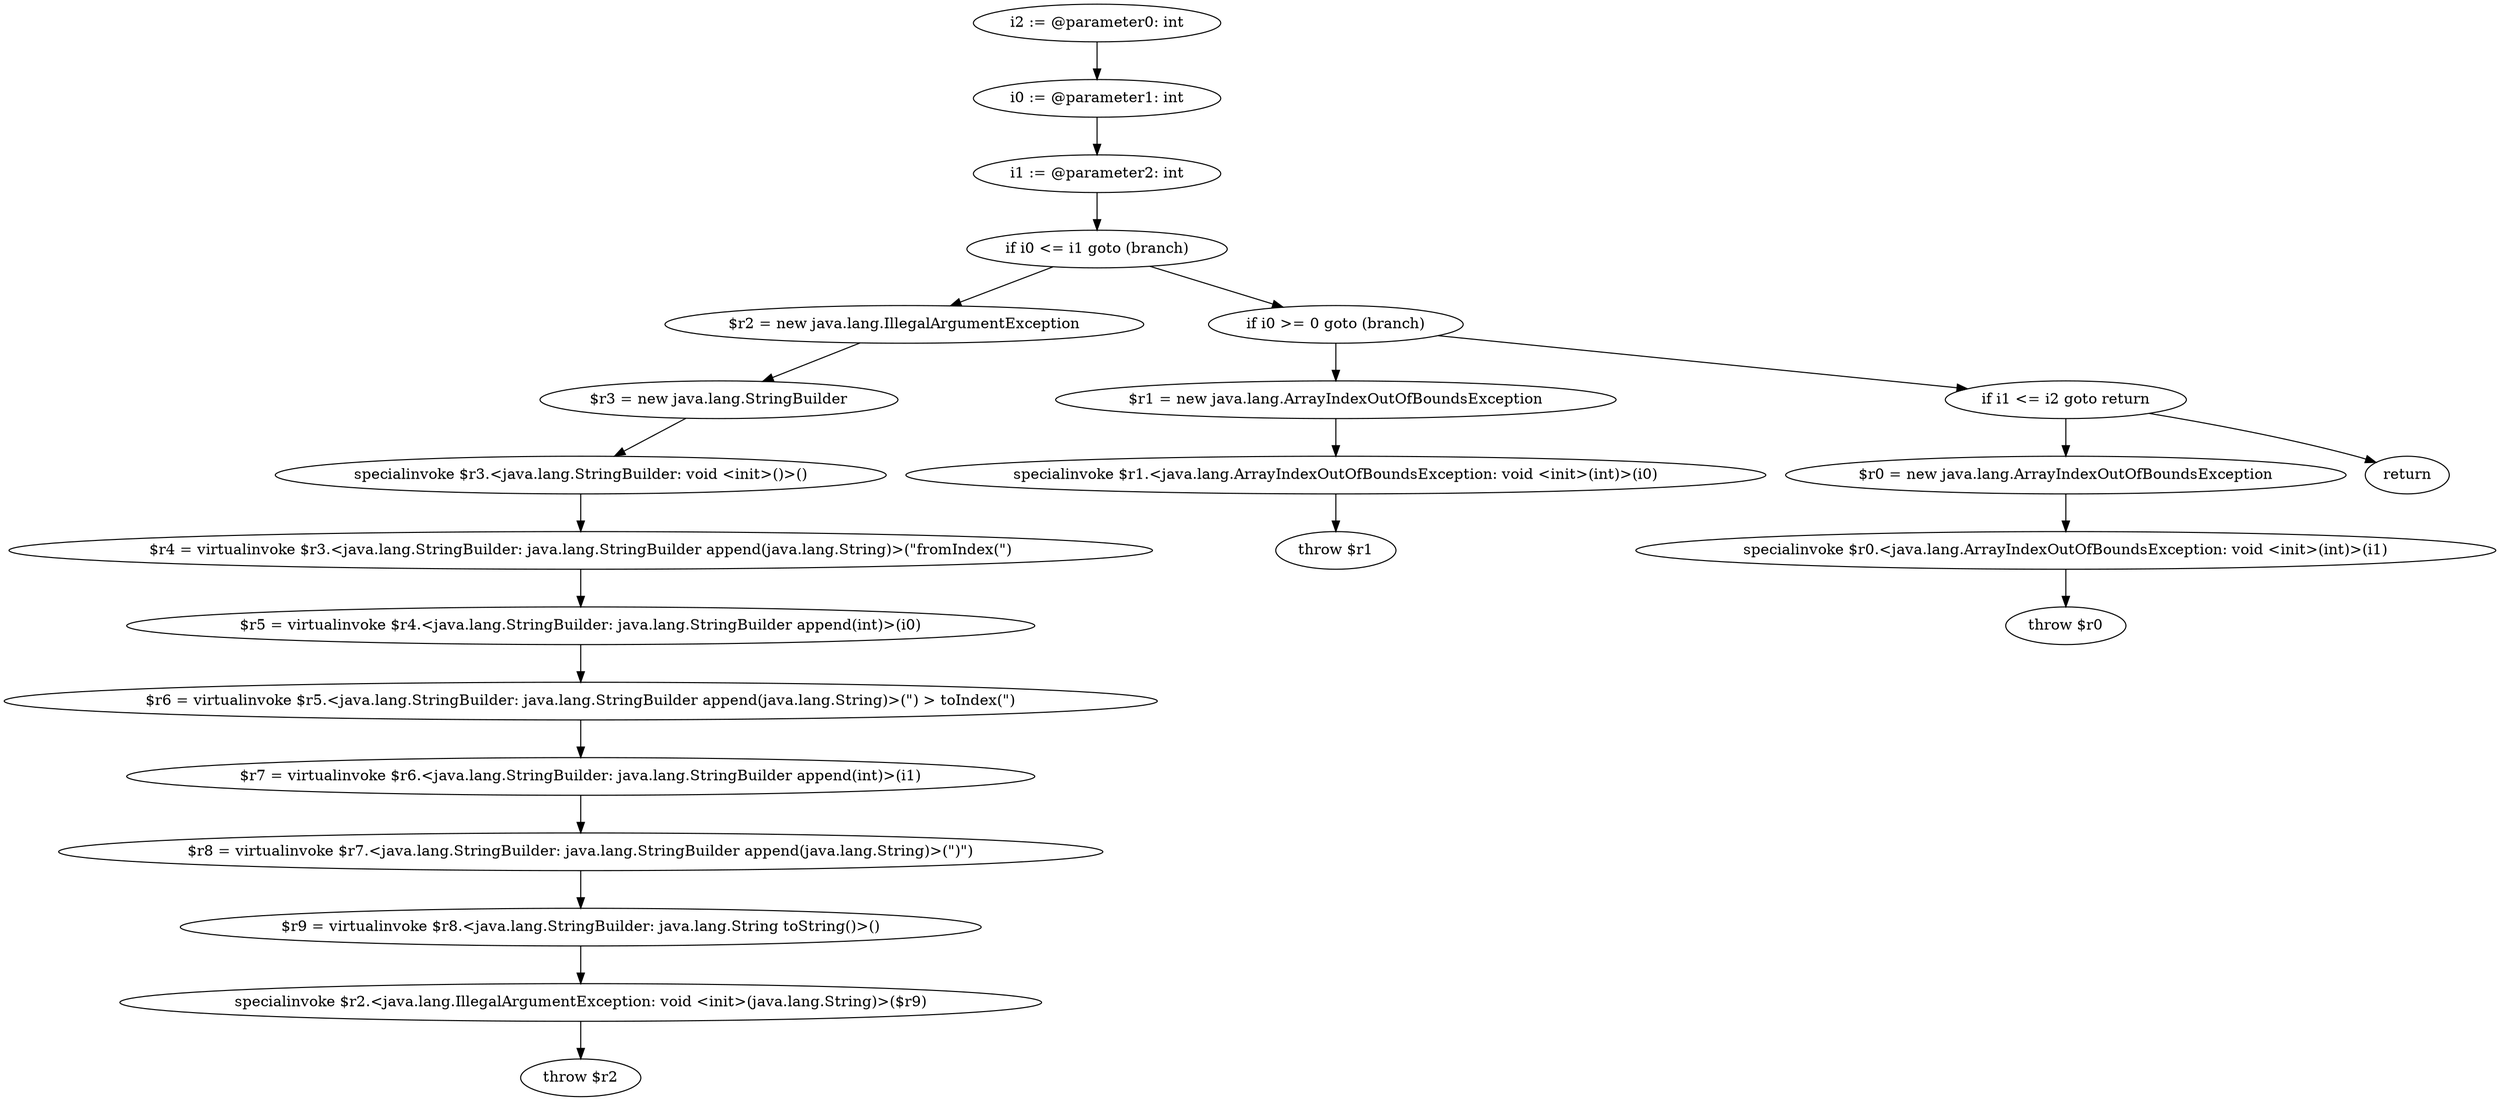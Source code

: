 digraph "unitGraph" {
    "i2 := @parameter0: int"
    "i0 := @parameter1: int"
    "i1 := @parameter2: int"
    "if i0 <= i1 goto (branch)"
    "$r2 = new java.lang.IllegalArgumentException"
    "$r3 = new java.lang.StringBuilder"
    "specialinvoke $r3.<java.lang.StringBuilder: void <init>()>()"
    "$r4 = virtualinvoke $r3.<java.lang.StringBuilder: java.lang.StringBuilder append(java.lang.String)>(\"fromIndex(\")"
    "$r5 = virtualinvoke $r4.<java.lang.StringBuilder: java.lang.StringBuilder append(int)>(i0)"
    "$r6 = virtualinvoke $r5.<java.lang.StringBuilder: java.lang.StringBuilder append(java.lang.String)>(\") > toIndex(\")"
    "$r7 = virtualinvoke $r6.<java.lang.StringBuilder: java.lang.StringBuilder append(int)>(i1)"
    "$r8 = virtualinvoke $r7.<java.lang.StringBuilder: java.lang.StringBuilder append(java.lang.String)>(\")\")"
    "$r9 = virtualinvoke $r8.<java.lang.StringBuilder: java.lang.String toString()>()"
    "specialinvoke $r2.<java.lang.IllegalArgumentException: void <init>(java.lang.String)>($r9)"
    "throw $r2"
    "if i0 >= 0 goto (branch)"
    "$r1 = new java.lang.ArrayIndexOutOfBoundsException"
    "specialinvoke $r1.<java.lang.ArrayIndexOutOfBoundsException: void <init>(int)>(i0)"
    "throw $r1"
    "if i1 <= i2 goto return"
    "$r0 = new java.lang.ArrayIndexOutOfBoundsException"
    "specialinvoke $r0.<java.lang.ArrayIndexOutOfBoundsException: void <init>(int)>(i1)"
    "throw $r0"
    "return"
    "i2 := @parameter0: int"->"i0 := @parameter1: int";
    "i0 := @parameter1: int"->"i1 := @parameter2: int";
    "i1 := @parameter2: int"->"if i0 <= i1 goto (branch)";
    "if i0 <= i1 goto (branch)"->"$r2 = new java.lang.IllegalArgumentException";
    "if i0 <= i1 goto (branch)"->"if i0 >= 0 goto (branch)";
    "$r2 = new java.lang.IllegalArgumentException"->"$r3 = new java.lang.StringBuilder";
    "$r3 = new java.lang.StringBuilder"->"specialinvoke $r3.<java.lang.StringBuilder: void <init>()>()";
    "specialinvoke $r3.<java.lang.StringBuilder: void <init>()>()"->"$r4 = virtualinvoke $r3.<java.lang.StringBuilder: java.lang.StringBuilder append(java.lang.String)>(\"fromIndex(\")";
    "$r4 = virtualinvoke $r3.<java.lang.StringBuilder: java.lang.StringBuilder append(java.lang.String)>(\"fromIndex(\")"->"$r5 = virtualinvoke $r4.<java.lang.StringBuilder: java.lang.StringBuilder append(int)>(i0)";
    "$r5 = virtualinvoke $r4.<java.lang.StringBuilder: java.lang.StringBuilder append(int)>(i0)"->"$r6 = virtualinvoke $r5.<java.lang.StringBuilder: java.lang.StringBuilder append(java.lang.String)>(\") > toIndex(\")";
    "$r6 = virtualinvoke $r5.<java.lang.StringBuilder: java.lang.StringBuilder append(java.lang.String)>(\") > toIndex(\")"->"$r7 = virtualinvoke $r6.<java.lang.StringBuilder: java.lang.StringBuilder append(int)>(i1)";
    "$r7 = virtualinvoke $r6.<java.lang.StringBuilder: java.lang.StringBuilder append(int)>(i1)"->"$r8 = virtualinvoke $r7.<java.lang.StringBuilder: java.lang.StringBuilder append(java.lang.String)>(\")\")";
    "$r8 = virtualinvoke $r7.<java.lang.StringBuilder: java.lang.StringBuilder append(java.lang.String)>(\")\")"->"$r9 = virtualinvoke $r8.<java.lang.StringBuilder: java.lang.String toString()>()";
    "$r9 = virtualinvoke $r8.<java.lang.StringBuilder: java.lang.String toString()>()"->"specialinvoke $r2.<java.lang.IllegalArgumentException: void <init>(java.lang.String)>($r9)";
    "specialinvoke $r2.<java.lang.IllegalArgumentException: void <init>(java.lang.String)>($r9)"->"throw $r2";
    "if i0 >= 0 goto (branch)"->"$r1 = new java.lang.ArrayIndexOutOfBoundsException";
    "if i0 >= 0 goto (branch)"->"if i1 <= i2 goto return";
    "$r1 = new java.lang.ArrayIndexOutOfBoundsException"->"specialinvoke $r1.<java.lang.ArrayIndexOutOfBoundsException: void <init>(int)>(i0)";
    "specialinvoke $r1.<java.lang.ArrayIndexOutOfBoundsException: void <init>(int)>(i0)"->"throw $r1";
    "if i1 <= i2 goto return"->"$r0 = new java.lang.ArrayIndexOutOfBoundsException";
    "if i1 <= i2 goto return"->"return";
    "$r0 = new java.lang.ArrayIndexOutOfBoundsException"->"specialinvoke $r0.<java.lang.ArrayIndexOutOfBoundsException: void <init>(int)>(i1)";
    "specialinvoke $r0.<java.lang.ArrayIndexOutOfBoundsException: void <init>(int)>(i1)"->"throw $r0";
}
